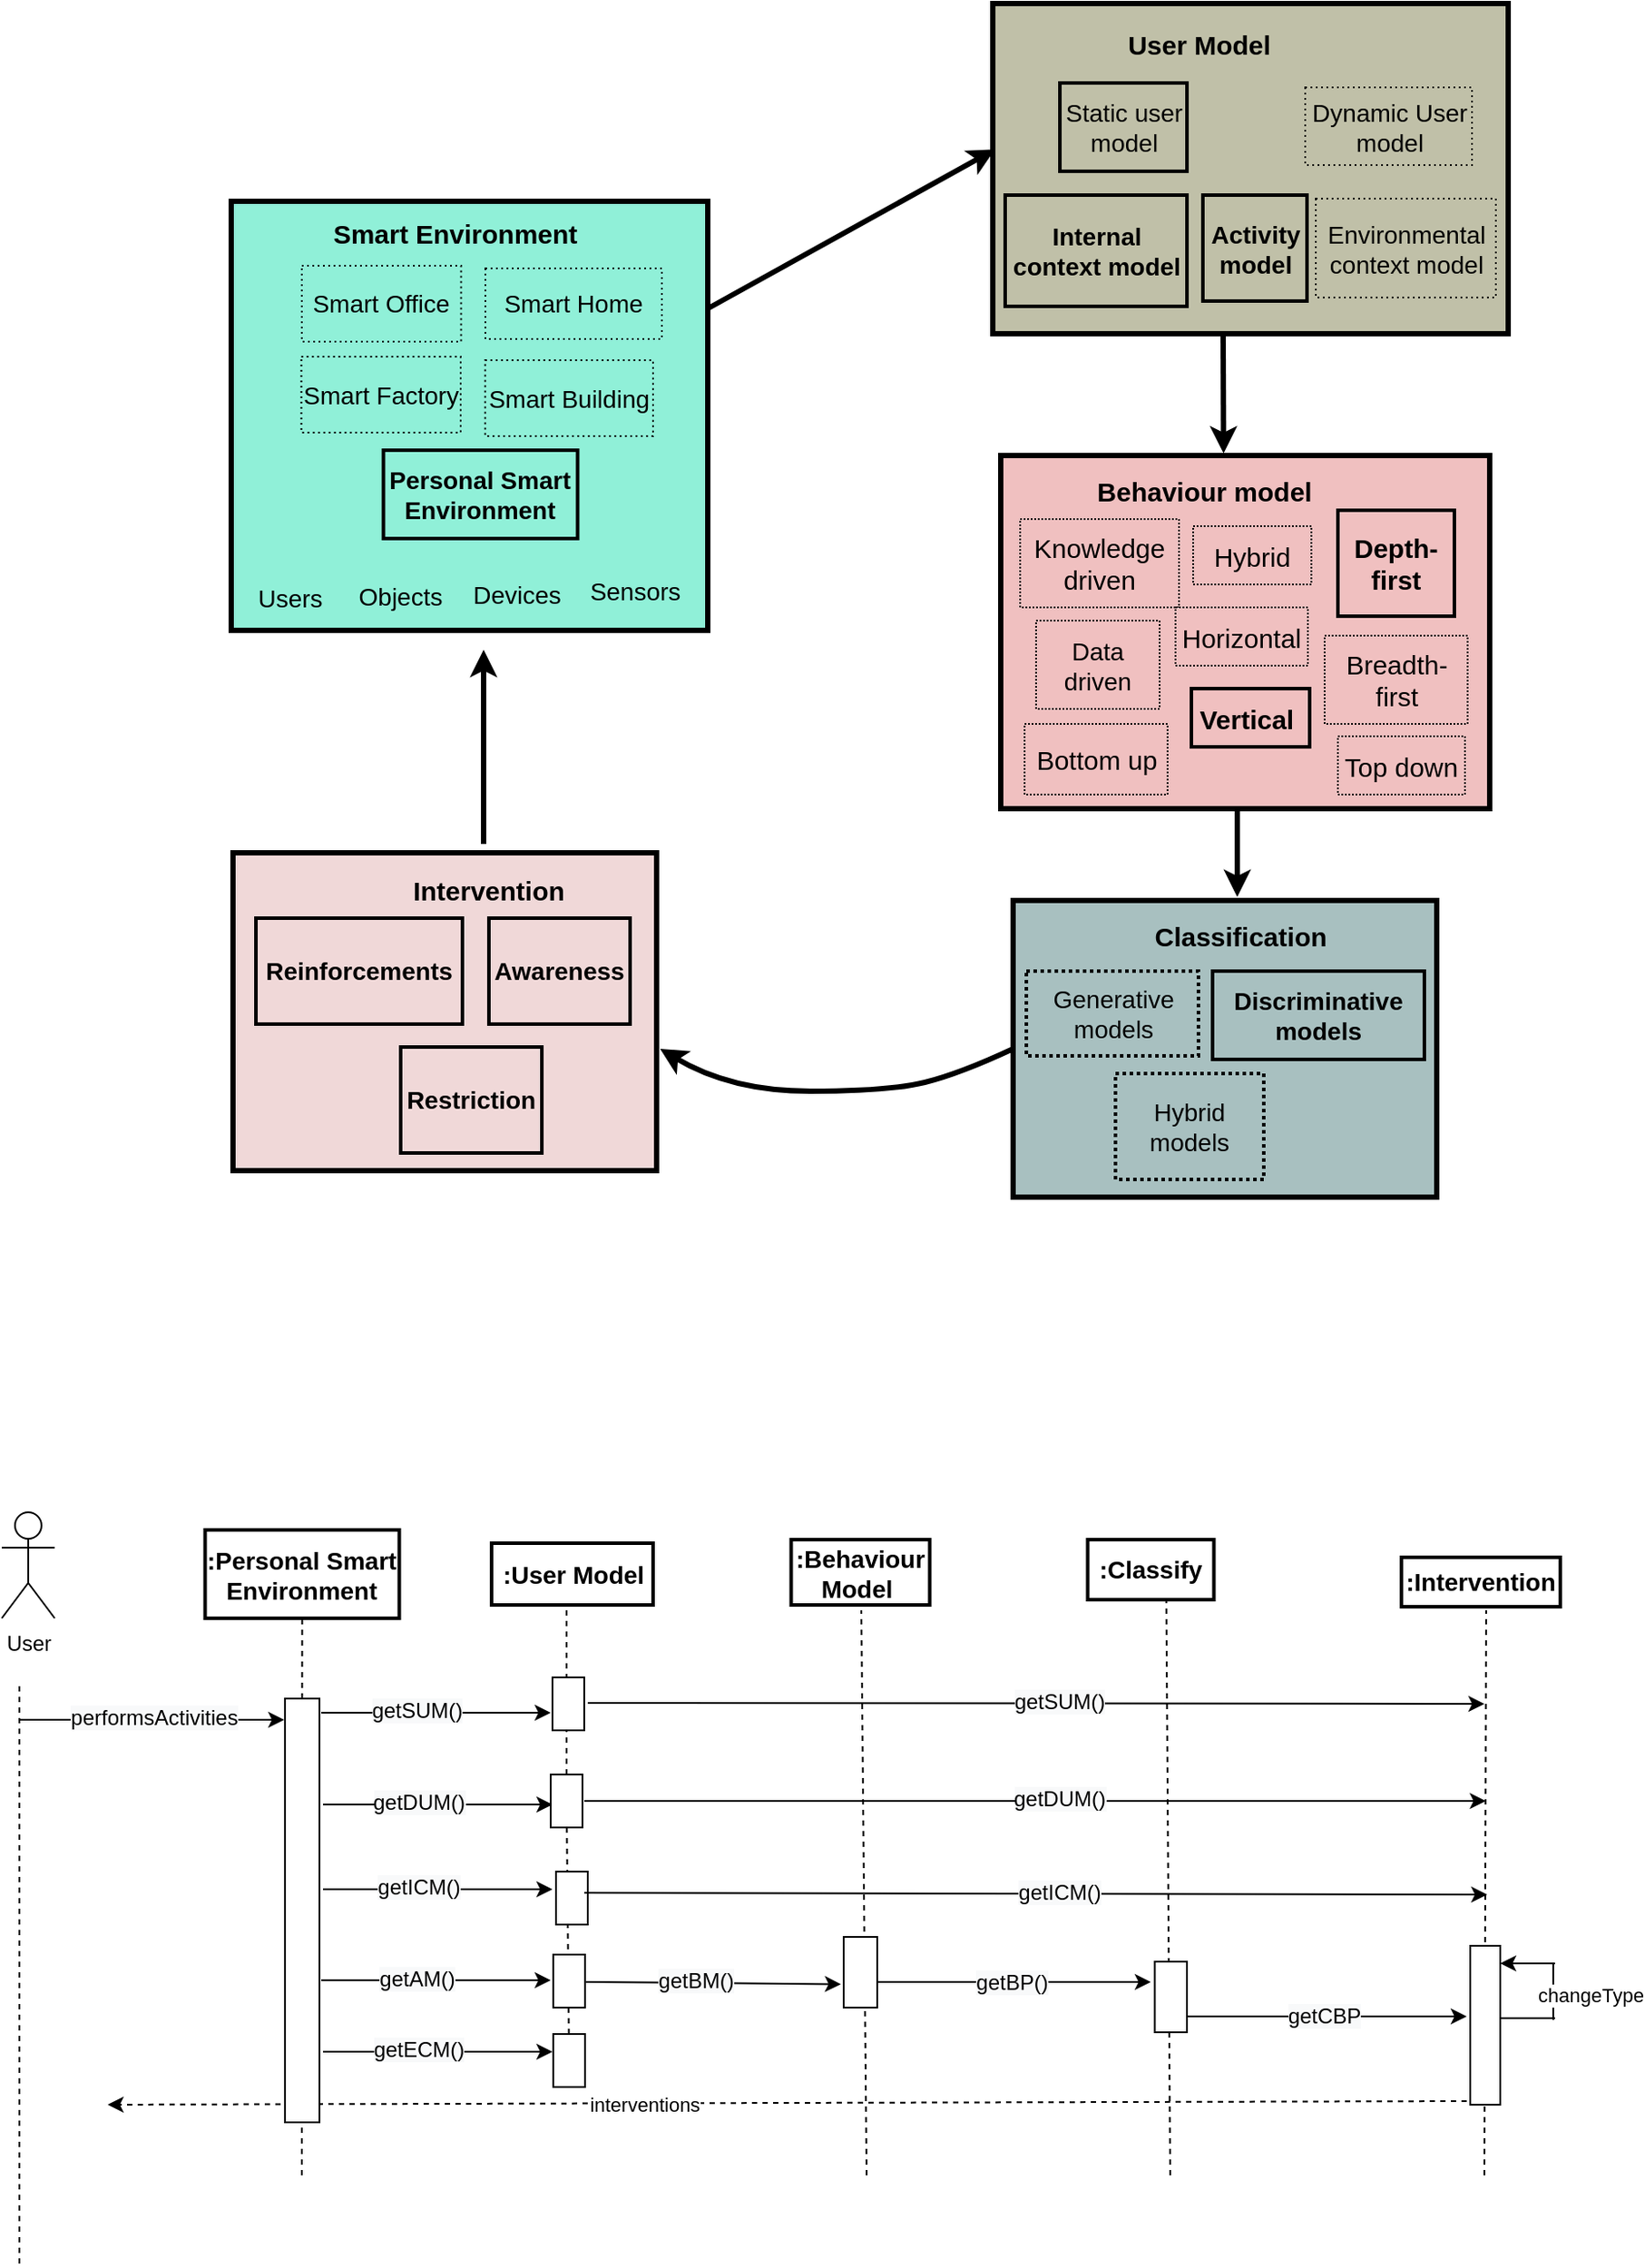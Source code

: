 <mxfile version="20.5.3" type="github">
  <diagram id="zJl_rynMWYwrQdr8I6ij" name="Page-1">
    <mxGraphModel dx="595" dy="344" grid="1" gridSize="10" guides="1" tooltips="1" connect="1" arrows="1" fold="1" page="1" pageScale="1" pageWidth="827" pageHeight="1169" math="0" shadow="0">
      <root>
        <mxCell id="0" />
        <mxCell id="1" parent="0" />
        <mxCell id="iNw-O1oZg3iVebiFY09S-58" value="" style="endArrow=none;html=1;rounded=0;dashed=1;" edge="1" parent="1">
          <mxGeometry width="50" height="50" relative="1" as="geometry">
            <mxPoint x="900" y="1290" as="sourcePoint" />
            <mxPoint x="901" y="970" as="targetPoint" />
          </mxGeometry>
        </mxCell>
        <mxCell id="iNw-O1oZg3iVebiFY09S-32" value="" style="endArrow=none;html=1;rounded=0;dashed=1;" edge="1" parent="1">
          <mxGeometry width="50" height="50" relative="1" as="geometry">
            <mxPoint x="550" y="1290" as="sourcePoint" />
            <mxPoint x="547" y="970" as="targetPoint" />
          </mxGeometry>
        </mxCell>
        <mxCell id="03z_p-ZI_NNYULRoPV4D-3" value="" style="rounded=0;whiteSpace=wrap;html=1;fontSize=14;strokeColor=default;strokeWidth=3;fillColor=#F0D8D8;" parent="1" vertex="1">
          <mxGeometry x="191" y="541" width="240" height="180" as="geometry" />
        </mxCell>
        <mxCell id="03z_p-ZI_NNYULRoPV4D-4" value="" style="rounded=0;whiteSpace=wrap;html=1;fontSize=14;strokeWidth=3;fillColor=#90F0D8;" parent="1" vertex="1">
          <mxGeometry x="190" y="172" width="270" height="243" as="geometry" />
        </mxCell>
        <mxCell id="03z_p-ZI_NNYULRoPV4D-5" value="Smart Home" style="rounded=0;whiteSpace=wrap;html=1;fontSize=14;strokeColor=default;strokeWidth=1;fillColor=#90F0D8;dashed=1;dashPattern=1 2;" parent="1" vertex="1">
          <mxGeometry x="334" y="210" width="100" height="40" as="geometry" />
        </mxCell>
        <mxCell id="03z_p-ZI_NNYULRoPV4D-6" value="&lt;b&gt;Personal Smart Environment&lt;/b&gt;" style="rounded=0;whiteSpace=wrap;html=1;fontSize=14;strokeColor=default;strokeWidth=2;fillColor=none;" parent="1" vertex="1">
          <mxGeometry x="276.25" y="313" width="110" height="50" as="geometry" />
        </mxCell>
        <mxCell id="03z_p-ZI_NNYULRoPV4D-7" value="Smart Office" style="rounded=0;whiteSpace=wrap;html=1;fontSize=14;strokeColor=default;strokeWidth=1;fillColor=none;dashed=1;dashPattern=1 2;" parent="1" vertex="1">
          <mxGeometry x="230" y="208.5" width="90.25" height="43" as="geometry" />
        </mxCell>
        <mxCell id="03z_p-ZI_NNYULRoPV4D-8" value="&lt;span style=&quot;color: rgba(0 , 0 , 0 , 0) ; font-family: monospace ; font-size: 0px&quot;&gt;%3CmxGraphModel%3E%3Croot%3E%3CmxCell%20id%3D%220%22%2F%3E%3CmxCell%20id%3D%221%22%20parent%3D%220%22%2F%3E%3CmxCell%20id%3D%222%22%20value%3D%22Hybrid%22%20style%3D%22rounded%3D0%3BwhiteSpace%3Dwrap%3Bhtml%3D1%3BfontSize%3D15%3BstrokeWidth%3D1%3BfillColor%3D%23F0C0C0%3Bdashed%3D1%3BdashPattern%3D1%201%3B%22%20vertex%3D%221%22%20parent%3D%221%22%3E%3CmxGeometry%20x%3D%22560%22%20y%3D%221563.5%22%20width%3D%2267%22%20height%3D%2233%22%20as%3D%22geometry%22%2F%3E%3C%2FmxCell%3E%3C%2Froot%3E%3C%2FmxGraphModel%3E&lt;/span&gt;" style="rounded=0;whiteSpace=wrap;html=1;fontSize=14;strokeColor=#000000;strokeWidth=3;fillColor=#F0C0C0;" parent="1" vertex="1">
          <mxGeometry x="626" y="316" width="277" height="200" as="geometry" />
        </mxCell>
        <mxCell id="03z_p-ZI_NNYULRoPV4D-9" value="" style="rounded=0;whiteSpace=wrap;html=1;fontSize=14;strokeColor=#000000;strokeWidth=3;fillColor=#A8C0C0;fontStyle=1" parent="1" vertex="1">
          <mxGeometry x="633" y="568" width="240" height="168" as="geometry" />
        </mxCell>
        <mxCell id="03z_p-ZI_NNYULRoPV4D-10" value="&lt;span style=&quot;font-weight: normal&quot;&gt;Objects&lt;/span&gt;" style="rounded=0;whiteSpace=wrap;html=1;fontSize=14;strokeColor=none;strokeWidth=1;fillColor=none;fontStyle=1" parent="1" vertex="1">
          <mxGeometry x="256" y="376" width="60" height="40" as="geometry" />
        </mxCell>
        <mxCell id="03z_p-ZI_NNYULRoPV4D-11" value="Devices" style="rounded=0;whiteSpace=wrap;html=1;fontSize=14;strokeColor=none;strokeWidth=1;fillColor=none;fontStyle=0" parent="1" vertex="1">
          <mxGeometry x="324.75" y="382.5" width="54.25" height="25" as="geometry" />
        </mxCell>
        <mxCell id="03z_p-ZI_NNYULRoPV4D-12" value="&lt;span style=&quot;font-weight: normal&quot;&gt;Sensors&lt;/span&gt;" style="rounded=0;whiteSpace=wrap;html=1;fontSize=14;strokeColor=none;strokeWidth=1;fillColor=none;fontStyle=1" parent="1" vertex="1">
          <mxGeometry x="389" y="370" width="60" height="45" as="geometry" />
        </mxCell>
        <mxCell id="03z_p-ZI_NNYULRoPV4D-13" value="&lt;span style=&quot;font-weight: normal&quot;&gt;Users&lt;/span&gt;" style="rounded=0;whiteSpace=wrap;html=1;fontSize=14;strokeColor=none;strokeWidth=1;fillColor=none;fontStyle=1" parent="1" vertex="1">
          <mxGeometry x="198" y="377" width="50.5" height="40" as="geometry" />
        </mxCell>
        <mxCell id="03z_p-ZI_NNYULRoPV4D-14" value="Reinforcements" style="rounded=0;whiteSpace=wrap;html=1;fontSize=14;strokeColor=default;strokeWidth=2;fillColor=#F0D8D8;fontStyle=1" parent="1" vertex="1">
          <mxGeometry x="204" y="578" width="117" height="60" as="geometry" />
        </mxCell>
        <mxCell id="03z_p-ZI_NNYULRoPV4D-15" value="Awareness" style="rounded=0;whiteSpace=wrap;html=1;fontSize=14;strokeColor=default;strokeWidth=2;fillColor=#F0D8D8;fontStyle=1" parent="1" vertex="1">
          <mxGeometry x="336" y="578" width="80" height="60" as="geometry" />
        </mxCell>
        <mxCell id="03z_p-ZI_NNYULRoPV4D-16" value="Restriction" style="rounded=0;whiteSpace=wrap;html=1;fontSize=14;strokeColor=default;strokeWidth=2;fillColor=#F0D8D8;fontStyle=1" parent="1" vertex="1">
          <mxGeometry x="286" y="651" width="80" height="60" as="geometry" />
        </mxCell>
        <mxCell id="03z_p-ZI_NNYULRoPV4D-17" value="" style="endArrow=classic;html=1;rounded=0;fontSize=14;strokeWidth=3;" parent="1" edge="1">
          <mxGeometry width="50" height="50" relative="1" as="geometry">
            <mxPoint x="333" y="536" as="sourcePoint" />
            <mxPoint x="333" y="426" as="targetPoint" />
          </mxGeometry>
        </mxCell>
        <mxCell id="03z_p-ZI_NNYULRoPV4D-18" value="" style="endArrow=classic;html=1;rounded=0;fontSize=14;strokeWidth=3;entryX=0.59;entryY=-0.03;entryDx=0;entryDy=0;entryPerimeter=0;" parent="1" target="03z_p-ZI_NNYULRoPV4D-25" edge="1">
          <mxGeometry width="50" height="50" relative="1" as="geometry">
            <mxPoint x="752" y="248" as="sourcePoint" />
            <mxPoint x="752" y="298" as="targetPoint" />
          </mxGeometry>
        </mxCell>
        <mxCell id="03z_p-ZI_NNYULRoPV4D-19" value="" style="endArrow=classic;html=1;rounded=0;fontSize=14;strokeWidth=3;exitX=0.589;exitY=1.033;exitDx=0;exitDy=0;exitPerimeter=0;" parent="1" edge="1">
          <mxGeometry width="50" height="50" relative="1" as="geometry">
            <mxPoint x="760.01" y="516.98" as="sourcePoint" />
            <mxPoint x="760" y="566" as="targetPoint" />
          </mxGeometry>
        </mxCell>
        <mxCell id="03z_p-ZI_NNYULRoPV4D-20" value="" style="curved=1;endArrow=classic;html=1;rounded=0;fontSize=14;strokeWidth=3;exitX=0;exitY=0.5;exitDx=0;exitDy=0;" parent="1" source="03z_p-ZI_NNYULRoPV4D-9" edge="1">
          <mxGeometry width="50" height="50" relative="1" as="geometry">
            <mxPoint x="484" y="635" as="sourcePoint" />
            <mxPoint x="433" y="652" as="targetPoint" />
            <Array as="points">
              <mxPoint x="603" y="666" />
              <mxPoint x="563" y="676" />
              <mxPoint x="473" y="676" />
            </Array>
          </mxGeometry>
        </mxCell>
        <mxCell id="03z_p-ZI_NNYULRoPV4D-21" value="" style="endArrow=classic;html=1;rounded=0;fontSize=14;strokeWidth=2;" parent="1" edge="1">
          <mxGeometry width="50" height="50" relative="1" as="geometry">
            <mxPoint x="290" y="255" as="sourcePoint" />
            <mxPoint x="290" y="255" as="targetPoint" />
          </mxGeometry>
        </mxCell>
        <mxCell id="03z_p-ZI_NNYULRoPV4D-22" value="Smart Environment" style="text;html=1;strokeColor=none;fillColor=none;align=center;verticalAlign=middle;whiteSpace=wrap;rounded=0;fontStyle=1;fontSize=15;" parent="1" vertex="1">
          <mxGeometry x="242" y="175" width="150" height="30" as="geometry" />
        </mxCell>
        <mxCell id="03z_p-ZI_NNYULRoPV4D-23" value="Smart Factory" style="rounded=0;whiteSpace=wrap;html=1;fontSize=14;strokeColor=default;strokeWidth=1;fillColor=none;dashed=1;dashPattern=1 2;" parent="1" vertex="1">
          <mxGeometry x="229.75" y="260" width="90.25" height="43" as="geometry" />
        </mxCell>
        <mxCell id="03z_p-ZI_NNYULRoPV4D-24" value="Smart Building" style="rounded=0;whiteSpace=wrap;html=1;fontSize=14;strokeColor=default;strokeWidth=1;fillColor=none;dashed=1;dashPattern=1 2;" parent="1" vertex="1">
          <mxGeometry x="333.88" y="262" width="95.12" height="43" as="geometry" />
        </mxCell>
        <mxCell id="03z_p-ZI_NNYULRoPV4D-25" value="&lt;b&gt;Behaviour model&lt;/b&gt;" style="text;html=1;strokeColor=none;fillColor=none;align=center;verticalAlign=middle;whiteSpace=wrap;rounded=0;fontSize=15;" parent="1" vertex="1">
          <mxGeometry x="678.5" y="316" width="125" height="40" as="geometry" />
        </mxCell>
        <mxCell id="03z_p-ZI_NNYULRoPV4D-26" value="Knowledge driven" style="rounded=0;whiteSpace=wrap;html=1;fontSize=15;strokeWidth=1;fillColor=#F0C0C0;dashed=1;dashPattern=1 1;" parent="1" vertex="1">
          <mxGeometry x="637" y="352" width="90" height="50" as="geometry" />
        </mxCell>
        <mxCell id="03z_p-ZI_NNYULRoPV4D-27" value="Data driven" style="rounded=0;whiteSpace=wrap;html=1;fontSize=14;strokeWidth=1;fontStyle=0;fillColor=#F0C0C0;dashed=1;dashPattern=1 1;" parent="1" vertex="1">
          <mxGeometry x="646" y="409.5" width="70" height="50" as="geometry" />
        </mxCell>
        <mxCell id="03z_p-ZI_NNYULRoPV4D-28" value="Hybrid" style="rounded=0;whiteSpace=wrap;html=1;fontSize=15;strokeWidth=1;fillColor=#F0C0C0;dashed=1;dashPattern=1 1;" parent="1" vertex="1">
          <mxGeometry x="735" y="356" width="67" height="33" as="geometry" />
        </mxCell>
        <mxCell id="03z_p-ZI_NNYULRoPV4D-29" value="Top down" style="rounded=0;whiteSpace=wrap;html=1;fontSize=15;strokeWidth=1;fillColor=#F0C0C0;dashed=1;dashPattern=1 1;" parent="1" vertex="1">
          <mxGeometry x="817" y="475" width="72" height="33" as="geometry" />
        </mxCell>
        <mxCell id="03z_p-ZI_NNYULRoPV4D-30" value="Bottom up" style="rounded=0;whiteSpace=wrap;html=1;fontSize=15;strokeWidth=1;fillColor=#F0C0C0;dashed=1;dashPattern=1 1;" parent="1" vertex="1">
          <mxGeometry x="639.5" y="468" width="81" height="40" as="geometry" />
        </mxCell>
        <mxCell id="03z_p-ZI_NNYULRoPV4D-31" value="&lt;b style=&quot;font-size: 15px;&quot;&gt;Classification&lt;/b&gt;" style="text;html=1;strokeColor=none;fillColor=none;align=center;verticalAlign=middle;whiteSpace=wrap;rounded=0;dashed=1;dashPattern=1 1;fontSize=15;" parent="1" vertex="1">
          <mxGeometry x="722" y="573" width="80" height="30" as="geometry" />
        </mxCell>
        <mxCell id="03z_p-ZI_NNYULRoPV4D-32" value="Generative models" style="rounded=0;whiteSpace=wrap;html=1;dashed=1;dashPattern=1 1;fontSize=14;strokeWidth=2;fillColor=#A8C0C0;" parent="1" vertex="1">
          <mxGeometry x="640.5" y="608" width="97.5" height="48" as="geometry" />
        </mxCell>
        <mxCell id="03z_p-ZI_NNYULRoPV4D-33" value="Discriminative models" style="rounded=0;whiteSpace=wrap;html=1;fontSize=14;strokeWidth=2;fillColor=#A8C0C0;fontStyle=1" parent="1" vertex="1">
          <mxGeometry x="746" y="608" width="120" height="50" as="geometry" />
        </mxCell>
        <mxCell id="03z_p-ZI_NNYULRoPV4D-34" value="Hybrid models" style="rounded=0;whiteSpace=wrap;html=1;dashed=1;dashPattern=1 1;fontSize=14;strokeWidth=2;fillColor=#A8C0C0;" parent="1" vertex="1">
          <mxGeometry x="691" y="666" width="84" height="60" as="geometry" />
        </mxCell>
        <mxCell id="03z_p-ZI_NNYULRoPV4D-35" value="Intervention" style="text;html=1;strokeColor=none;fillColor=none;align=center;verticalAlign=middle;whiteSpace=wrap;rounded=0;fontSize=15;fontStyle=1" parent="1" vertex="1">
          <mxGeometry x="291.44" y="545" width="90" height="33" as="geometry" />
        </mxCell>
        <mxCell id="03z_p-ZI_NNYULRoPV4D-36" value="" style="endArrow=classic;html=1;rounded=0;fontSize=15;exitX=1;exitY=0.25;exitDx=0;exitDy=0;strokeWidth=3;entryX=0.004;entryY=0.442;entryDx=0;entryDy=0;entryPerimeter=0;" parent="1" source="03z_p-ZI_NNYULRoPV4D-4" target="03z_p-ZI_NNYULRoPV4D-41" edge="1">
          <mxGeometry width="50" height="50" relative="1" as="geometry">
            <mxPoint x="513" y="326" as="sourcePoint" />
            <mxPoint x="632" y="198.5" as="targetPoint" />
          </mxGeometry>
        </mxCell>
        <mxCell id="03z_p-ZI_NNYULRoPV4D-37" value="Breadth-first" style="rounded=0;whiteSpace=wrap;html=1;fontSize=15;strokeWidth=1;fillColor=#F0C0C0;strokeColor=#000000;dashed=1;dashPattern=1 1;" parent="1" vertex="1">
          <mxGeometry x="809.5" y="418" width="81" height="50" as="geometry" />
        </mxCell>
        <mxCell id="03z_p-ZI_NNYULRoPV4D-38" value="Depth-first" style="rounded=0;whiteSpace=wrap;html=1;fontSize=15;strokeWidth=2;fillColor=#F0C0C0;strokeColor=#000000;fontStyle=1" parent="1" vertex="1">
          <mxGeometry x="817" y="347" width="66" height="60" as="geometry" />
        </mxCell>
        <mxCell id="03z_p-ZI_NNYULRoPV4D-39" value="Vertical&amp;nbsp;" style="rounded=0;whiteSpace=wrap;html=1;fontSize=15;strokeWidth=2;fillColor=#F0C0C0;fontStyle=1" parent="1" vertex="1">
          <mxGeometry x="734" y="448" width="67" height="33" as="geometry" />
        </mxCell>
        <mxCell id="03z_p-ZI_NNYULRoPV4D-40" value="Horizontal" style="rounded=0;whiteSpace=wrap;html=1;fontSize=15;strokeWidth=1;fillColor=#F0C0C0;dashed=1;dashPattern=1 1;" parent="1" vertex="1">
          <mxGeometry x="725" y="402" width="75" height="33" as="geometry" />
        </mxCell>
        <mxCell id="03z_p-ZI_NNYULRoPV4D-41" value="" style="rounded=0;whiteSpace=wrap;html=1;fontSize=14;strokeWidth=3;fillColor=#C0C0A8;" parent="1" vertex="1">
          <mxGeometry x="621.5" y="60" width="292" height="187" as="geometry" />
        </mxCell>
        <mxCell id="03z_p-ZI_NNYULRoPV4D-42" value="Static user model" style="rounded=0;whiteSpace=wrap;html=1;fontSize=14;strokeColor=default;strokeWidth=2;fillColor=#C0C0A8;fontStyle=0;" parent="1" vertex="1">
          <mxGeometry x="659.5" y="105" width="72" height="50" as="geometry" />
        </mxCell>
        <mxCell id="03z_p-ZI_NNYULRoPV4D-43" value="Dynamic User model&lt;span style=&quot;color: rgba(0, 0, 0, 0); font-family: monospace; font-size: 0px;&quot;&gt;%3CmxGraphModel%3E%3Croot%3E%3CmxCell%20id%3D%220%22%2F%3E%3CmxCell%20id%3D%221%22%20parent%3D%220%22%2F%3E%3CmxCell%20id%3D%222%22%20value%3D%22User%20model%22%20style%3D%22rounded%3D0%3BwhiteSpace%3Dwrap%3Bhtml%3D1%3BfontSize%3D14%3BstrokeColor%3D%23000000%3BstrokeWidth%3D3%3BfillColor%3D%23C0C0A8%3BfontStyle%3D1%22%20vertex%3D%221%22%20parent%3D%221%22%3E%3CmxGeometry%20x%3D%22425%22%20y%3D%221380%22%20width%3D%22120%22%20height%3D%2260%22%20as%3D%22geometry%22%2F%3E%3C%2FmxCell%3E%3C%2Froot%3E%3C%2FmxGraphModel%3E&lt;/span&gt;&lt;span style=&quot;color: rgba(0, 0, 0, 0); font-family: monospace; font-size: 0px;&quot;&gt;%3CmxGraphModel%3E%3Croot%3E%3CmxCell%20id%3D%220%22%2F%3E%3CmxCell%20id%3D%221%22%20parent%3D%220%22%2F%3E%3CmxCell%20id%3D%222%22%20value%3D%22User%20model%22%20style%3D%22rounded%3D0%3BwhiteSpace%3Dwrap%3Bhtml%3D1%3BfontSize%3D14%3BstrokeColor%3D%23000000%3BstrokeWidth%3D3%3BfillColor%3D%23C0C0A8%3BfontStyle%3D1%22%20vertex%3D%221%22%20parent%3D%221%22%3E%3CmxGeometry%20x%3D%22425%22%20y%3D%221380%22%20width%3D%22120%22%20height%3D%2260%22%20as%3D%22geometry%22%2F%3E%3C%2FmxCell%3E%3C%2Froot%3E%3C%2FmxGraphModel%3E&lt;/span&gt;" style="rounded=0;whiteSpace=wrap;html=1;fontSize=14;strokeColor=default;strokeWidth=1;fillColor=#C0C0A8;fontStyle=0;dashed=1;dashPattern=1 2;" parent="1" vertex="1">
          <mxGeometry x="798.5" y="107.5" width="94.5" height="44" as="geometry" />
        </mxCell>
        <mxCell id="03z_p-ZI_NNYULRoPV4D-44" value="Internal context model" style="rounded=0;whiteSpace=wrap;html=1;fontSize=14;strokeColor=#000000;strokeWidth=2;fillColor=#C0C0A8;fontStyle=1;" parent="1" vertex="1">
          <mxGeometry x="628.5" y="168.5" width="103" height="63" as="geometry" />
        </mxCell>
        <mxCell id="03z_p-ZI_NNYULRoPV4D-45" value="&lt;b&gt;Activity model&lt;/b&gt;" style="rounded=0;whiteSpace=wrap;html=1;fontSize=14;strokeColor=#000000;strokeWidth=2;fillColor=#C0C0A8;fontStyle=0" parent="1" vertex="1">
          <mxGeometry x="740.5" y="168.5" width="59" height="60" as="geometry" />
        </mxCell>
        <mxCell id="03z_p-ZI_NNYULRoPV4D-46" value="User Model" style="text;html=1;strokeColor=none;fillColor=none;align=center;verticalAlign=middle;whiteSpace=wrap;rounded=0;fontSize=15;fontStyle=1" parent="1" vertex="1">
          <mxGeometry x="686.5" y="68" width="103" height="30" as="geometry" />
        </mxCell>
        <mxCell id="03z_p-ZI_NNYULRoPV4D-47" value="Environmental context model" style="rounded=0;whiteSpace=wrap;html=1;fontSize=14;strokeColor=default;strokeWidth=1;fillColor=#C0C0A8;fontStyle=0;dashed=1;dashPattern=1 2;" parent="1" vertex="1">
          <mxGeometry x="804.5" y="170.5" width="102" height="56" as="geometry" />
        </mxCell>
        <mxCell id="iNw-O1oZg3iVebiFY09S-1" value="&lt;b&gt;:Personal Smart Environment&lt;/b&gt;" style="rounded=0;whiteSpace=wrap;html=1;fontSize=14;strokeColor=default;strokeWidth=2;fillColor=none;" vertex="1" parent="1">
          <mxGeometry x="175.22" y="924.5" width="110" height="50" as="geometry" />
        </mxCell>
        <mxCell id="iNw-O1oZg3iVebiFY09S-2" value="&lt;b&gt;:User Model&lt;/b&gt;" style="rounded=0;whiteSpace=wrap;html=1;fontSize=14;strokeColor=default;strokeWidth=2;fillColor=none;" vertex="1" parent="1">
          <mxGeometry x="337.5" y="932" width="91.5" height="35" as="geometry" />
        </mxCell>
        <mxCell id="iNw-O1oZg3iVebiFY09S-3" value="&lt;b&gt;:Behaviour Model&amp;nbsp;&lt;/b&gt;" style="rounded=0;whiteSpace=wrap;html=1;fontSize=14;strokeColor=default;strokeWidth=2;fillColor=none;" vertex="1" parent="1">
          <mxGeometry x="507.25" y="930" width="78.5" height="37" as="geometry" />
        </mxCell>
        <mxCell id="iNw-O1oZg3iVebiFY09S-4" value="&lt;b&gt;:Intervention&lt;/b&gt;" style="rounded=0;whiteSpace=wrap;html=1;fontSize=14;strokeColor=default;strokeWidth=2;fillColor=none;" vertex="1" parent="1">
          <mxGeometry x="853" y="940" width="90" height="28" as="geometry" />
        </mxCell>
        <mxCell id="iNw-O1oZg3iVebiFY09S-5" value="&lt;b&gt;:Classify&lt;/b&gt;" style="rounded=0;whiteSpace=wrap;html=1;fontSize=14;strokeColor=default;strokeWidth=2;fillColor=none;" vertex="1" parent="1">
          <mxGeometry x="675.25" y="930" width="71.5" height="34" as="geometry" />
        </mxCell>
        <mxCell id="iNw-O1oZg3iVebiFY09S-7" value="User" style="shape=umlActor;verticalLabelPosition=bottom;verticalAlign=top;html=1;outlineConnect=0;" vertex="1" parent="1">
          <mxGeometry x="60" y="914.5" width="30" height="60" as="geometry" />
        </mxCell>
        <mxCell id="iNw-O1oZg3iVebiFY09S-22" value="" style="endArrow=none;html=1;rounded=0;entryX=0.5;entryY=1;entryDx=0;entryDy=0;dashed=1;" edge="1" parent="1" target="iNw-O1oZg3iVebiFY09S-1">
          <mxGeometry width="50" height="50" relative="1" as="geometry">
            <mxPoint x="230" y="1290" as="sourcePoint" />
            <mxPoint x="210" y="1010" as="targetPoint" />
          </mxGeometry>
        </mxCell>
        <mxCell id="iNw-O1oZg3iVebiFY09S-26" value="" style="endArrow=none;html=1;rounded=0;dashed=1;startArrow=none;" edge="1" parent="1" source="iNw-O1oZg3iVebiFY09S-87">
          <mxGeometry width="50" height="50" relative="1" as="geometry">
            <mxPoint x="380" y="1100" as="sourcePoint" />
            <mxPoint x="380" y="970" as="targetPoint" />
          </mxGeometry>
        </mxCell>
        <mxCell id="iNw-O1oZg3iVebiFY09S-25" value="" style="rounded=0;whiteSpace=wrap;html=1;" vertex="1" parent="1">
          <mxGeometry x="372" y="1008" width="18" height="30" as="geometry" />
        </mxCell>
        <mxCell id="iNw-O1oZg3iVebiFY09S-31" value="" style="rounded=0;whiteSpace=wrap;html=1;" vertex="1" parent="1">
          <mxGeometry x="537" y="1155" width="19" height="40" as="geometry" />
        </mxCell>
        <mxCell id="iNw-O1oZg3iVebiFY09S-43" value="" style="endArrow=classic;html=1;rounded=0;" edge="1" parent="1">
          <mxGeometry width="50" height="50" relative="1" as="geometry">
            <mxPoint x="241" y="1028" as="sourcePoint" />
            <mxPoint x="371" y="1028" as="targetPoint" />
          </mxGeometry>
        </mxCell>
        <mxCell id="iNw-O1oZg3iVebiFY09S-44" value="&lt;span style=&quot;font-size: 12px; background-color: rgb(248, 249, 250);&quot;&gt;getSUM()&lt;/span&gt;" style="edgeLabel;html=1;align=center;verticalAlign=middle;resizable=0;points=[];" vertex="1" connectable="0" parent="iNw-O1oZg3iVebiFY09S-43">
          <mxGeometry x="0.129" y="-1" relative="1" as="geometry">
            <mxPoint x="-20" y="-2" as="offset" />
          </mxGeometry>
        </mxCell>
        <mxCell id="iNw-O1oZg3iVebiFY09S-48" value="" style="endArrow=none;html=1;rounded=0;entryX=0.623;entryY=1.005;entryDx=0;entryDy=0;dashed=1;entryPerimeter=0;" edge="1" parent="1" target="iNw-O1oZg3iVebiFY09S-5">
          <mxGeometry width="50" height="50" relative="1" as="geometry">
            <mxPoint x="722" y="1290" as="sourcePoint" />
            <mxPoint x="727.75" y="964" as="targetPoint" />
          </mxGeometry>
        </mxCell>
        <mxCell id="iNw-O1oZg3iVebiFY09S-47" value="" style="rounded=0;whiteSpace=wrap;html=1;" vertex="1" parent="1">
          <mxGeometry x="713.25" y="1169" width="18.25" height="40" as="geometry" />
        </mxCell>
        <mxCell id="iNw-O1oZg3iVebiFY09S-53" value="" style="endArrow=classic;html=1;rounded=0;" edge="1" parent="1">
          <mxGeometry width="50" height="50" relative="1" as="geometry">
            <mxPoint x="556" y="1180.5" as="sourcePoint" />
            <mxPoint x="711" y="1180.5" as="targetPoint" />
          </mxGeometry>
        </mxCell>
        <mxCell id="iNw-O1oZg3iVebiFY09S-54" value="&lt;span style=&quot;font-size: 12px; background-color: rgb(248, 249, 250);&quot;&gt;getBP()&lt;/span&gt;" style="edgeLabel;html=1;align=center;verticalAlign=middle;resizable=0;points=[];" vertex="1" connectable="0" parent="iNw-O1oZg3iVebiFY09S-53">
          <mxGeometry x="0.129" y="-1" relative="1" as="geometry">
            <mxPoint x="-12" y="-1" as="offset" />
          </mxGeometry>
        </mxCell>
        <mxCell id="iNw-O1oZg3iVebiFY09S-55" value="" style="endArrow=classic;html=1;rounded=0;" edge="1" parent="1">
          <mxGeometry width="50" height="50" relative="1" as="geometry">
            <mxPoint x="732" y="1200" as="sourcePoint" />
            <mxPoint x="890" y="1200" as="targetPoint" />
            <Array as="points">
              <mxPoint x="810" y="1200" />
            </Array>
          </mxGeometry>
        </mxCell>
        <mxCell id="iNw-O1oZg3iVebiFY09S-56" value="&lt;span style=&quot;font-size: 12px; background-color: rgb(248, 249, 250);&quot;&gt;getCBP&lt;/span&gt;" style="edgeLabel;html=1;align=center;verticalAlign=middle;resizable=0;points=[];" vertex="1" connectable="0" parent="iNw-O1oZg3iVebiFY09S-55">
          <mxGeometry x="0.129" y="-1" relative="1" as="geometry">
            <mxPoint x="-12" y="-1" as="offset" />
          </mxGeometry>
        </mxCell>
        <mxCell id="iNw-O1oZg3iVebiFY09S-57" value="" style="rounded=0;whiteSpace=wrap;html=1;" vertex="1" parent="1">
          <mxGeometry x="892" y="1160" width="17" height="90" as="geometry" />
        </mxCell>
        <mxCell id="iNw-O1oZg3iVebiFY09S-59" value="" style="endArrow=classic;html=1;rounded=0;dashed=1;" edge="1" parent="1">
          <mxGeometry width="50" height="50" relative="1" as="geometry">
            <mxPoint x="890" y="1248" as="sourcePoint" />
            <mxPoint x="120" y="1250" as="targetPoint" />
          </mxGeometry>
        </mxCell>
        <mxCell id="iNw-O1oZg3iVebiFY09S-60" value="interventions" style="edgeLabel;html=1;align=center;verticalAlign=middle;resizable=0;points=[];" vertex="1" connectable="0" parent="iNw-O1oZg3iVebiFY09S-59">
          <mxGeometry x="-0.388" y="1" relative="1" as="geometry">
            <mxPoint x="-231" as="offset" />
          </mxGeometry>
        </mxCell>
        <mxCell id="iNw-O1oZg3iVebiFY09S-68" value="" style="endArrow=classic;html=1;rounded=0;" edge="1" parent="1">
          <mxGeometry width="50" height="50" relative="1" as="geometry">
            <mxPoint x="70" y="1032" as="sourcePoint" />
            <mxPoint x="220" y="1032" as="targetPoint" />
          </mxGeometry>
        </mxCell>
        <mxCell id="iNw-O1oZg3iVebiFY09S-69" value="&lt;span style=&quot;font-size: 12px; background-color: rgb(248, 249, 250);&quot;&gt;performsActivities&lt;/span&gt;" style="edgeLabel;html=1;align=center;verticalAlign=middle;resizable=0;points=[];" vertex="1" connectable="0" parent="iNw-O1oZg3iVebiFY09S-68">
          <mxGeometry x="0.129" y="-1" relative="1" as="geometry">
            <mxPoint x="-9" y="-2" as="offset" />
          </mxGeometry>
        </mxCell>
        <mxCell id="iNw-O1oZg3iVebiFY09S-75" value="" style="endArrow=none;html=1;rounded=0;exitX=1;exitY=0.25;exitDx=0;exitDy=0;" edge="1" parent="1">
          <mxGeometry width="50" height="50" relative="1" as="geometry">
            <mxPoint x="909" y="1201" as="sourcePoint" />
            <mxPoint x="940" y="1201" as="targetPoint" />
          </mxGeometry>
        </mxCell>
        <mxCell id="iNw-O1oZg3iVebiFY09S-76" value="changeType" style="endArrow=none;html=1;rounded=0;" edge="1" parent="1">
          <mxGeometry x="0.12" y="21" width="50" height="50" relative="1" as="geometry">
            <mxPoint x="939" y="1170" as="sourcePoint" />
            <mxPoint x="939" y="1202" as="targetPoint" />
            <mxPoint as="offset" />
          </mxGeometry>
        </mxCell>
        <mxCell id="iNw-O1oZg3iVebiFY09S-77" value="" style="endArrow=classic;html=1;rounded=0;" edge="1" parent="1">
          <mxGeometry width="50" height="50" relative="1" as="geometry">
            <mxPoint x="940" y="1170" as="sourcePoint" />
            <mxPoint x="909" y="1170" as="targetPoint" />
          </mxGeometry>
        </mxCell>
        <mxCell id="iNw-O1oZg3iVebiFY09S-78" value="" style="endArrow=none;html=1;rounded=0;dashed=1;" edge="1" parent="1">
          <mxGeometry width="50" height="50" relative="1" as="geometry">
            <mxPoint x="70" y="1340" as="sourcePoint" />
            <mxPoint x="70" y="1010" as="targetPoint" />
          </mxGeometry>
        </mxCell>
        <mxCell id="iNw-O1oZg3iVebiFY09S-79" value="" style="endArrow=classic;html=1;rounded=0;" edge="1" parent="1">
          <mxGeometry width="50" height="50" relative="1" as="geometry">
            <mxPoint x="242" y="1080" as="sourcePoint" />
            <mxPoint x="372" y="1080" as="targetPoint" />
          </mxGeometry>
        </mxCell>
        <mxCell id="iNw-O1oZg3iVebiFY09S-80" value="&lt;span style=&quot;font-size: 12px; background-color: rgb(248, 249, 250);&quot;&gt;getDUM()&lt;/span&gt;" style="edgeLabel;html=1;align=center;verticalAlign=middle;resizable=0;points=[];" vertex="1" connectable="0" parent="iNw-O1oZg3iVebiFY09S-79">
          <mxGeometry x="0.129" y="-1" relative="1" as="geometry">
            <mxPoint x="-20" y="-2" as="offset" />
          </mxGeometry>
        </mxCell>
        <mxCell id="iNw-O1oZg3iVebiFY09S-83" value="" style="endArrow=classic;html=1;rounded=0;" edge="1" parent="1">
          <mxGeometry width="50" height="50" relative="1" as="geometry">
            <mxPoint x="241" y="1179.5" as="sourcePoint" />
            <mxPoint x="371" y="1179.5" as="targetPoint" />
          </mxGeometry>
        </mxCell>
        <mxCell id="iNw-O1oZg3iVebiFY09S-84" value="&lt;span style=&quot;font-size: 12px; background-color: rgb(248, 249, 250);&quot;&gt;getAM()&lt;/span&gt;" style="edgeLabel;html=1;align=center;verticalAlign=middle;resizable=0;points=[];" vertex="1" connectable="0" parent="iNw-O1oZg3iVebiFY09S-83">
          <mxGeometry x="0.129" y="-1" relative="1" as="geometry">
            <mxPoint x="-20" y="-2" as="offset" />
          </mxGeometry>
        </mxCell>
        <mxCell id="iNw-O1oZg3iVebiFY09S-85" value="" style="endArrow=classic;html=1;rounded=0;" edge="1" parent="1">
          <mxGeometry width="50" height="50" relative="1" as="geometry">
            <mxPoint x="242" y="1128" as="sourcePoint" />
            <mxPoint x="372" y="1128" as="targetPoint" />
          </mxGeometry>
        </mxCell>
        <mxCell id="iNw-O1oZg3iVebiFY09S-86" value="&lt;span style=&quot;font-size: 12px; background-color: rgb(248, 249, 250);&quot;&gt;getICM()&lt;/span&gt;" style="edgeLabel;html=1;align=center;verticalAlign=middle;resizable=0;points=[];" vertex="1" connectable="0" parent="iNw-O1oZg3iVebiFY09S-85">
          <mxGeometry x="0.129" y="-1" relative="1" as="geometry">
            <mxPoint x="-20" y="-2" as="offset" />
          </mxGeometry>
        </mxCell>
        <mxCell id="iNw-O1oZg3iVebiFY09S-87" value="" style="rounded=0;whiteSpace=wrap;html=1;" vertex="1" parent="1">
          <mxGeometry x="371" y="1063" width="18" height="30" as="geometry" />
        </mxCell>
        <mxCell id="iNw-O1oZg3iVebiFY09S-88" value="" style="endArrow=none;html=1;rounded=0;dashed=1;startArrow=none;" edge="1" parent="1" source="iNw-O1oZg3iVebiFY09S-94" target="iNw-O1oZg3iVebiFY09S-87">
          <mxGeometry width="50" height="50" relative="1" as="geometry">
            <mxPoint x="380" y="1240" as="sourcePoint" />
            <mxPoint x="380" y="983" as="targetPoint" />
          </mxGeometry>
        </mxCell>
        <mxCell id="iNw-O1oZg3iVebiFY09S-90" value="" style="rounded=0;whiteSpace=wrap;html=1;" vertex="1" parent="1">
          <mxGeometry x="374" y="1118" width="18" height="30" as="geometry" />
        </mxCell>
        <mxCell id="iNw-O1oZg3iVebiFY09S-91" value="" style="endArrow=classic;html=1;rounded=0;" edge="1" parent="1">
          <mxGeometry width="50" height="50" relative="1" as="geometry">
            <mxPoint x="242" y="1220" as="sourcePoint" />
            <mxPoint x="372" y="1220" as="targetPoint" />
          </mxGeometry>
        </mxCell>
        <mxCell id="iNw-O1oZg3iVebiFY09S-92" value="&lt;span style=&quot;font-size: 12px; background-color: rgb(248, 249, 250);&quot;&gt;getECM()&lt;/span&gt;" style="edgeLabel;html=1;align=center;verticalAlign=middle;resizable=0;points=[];" vertex="1" connectable="0" parent="iNw-O1oZg3iVebiFY09S-91">
          <mxGeometry x="0.129" y="-1" relative="1" as="geometry">
            <mxPoint x="-20" y="-2" as="offset" />
          </mxGeometry>
        </mxCell>
        <mxCell id="iNw-O1oZg3iVebiFY09S-93" value="" style="rounded=0;whiteSpace=wrap;html=1;" vertex="1" parent="1">
          <mxGeometry x="372.44" y="1165" width="18" height="30" as="geometry" />
        </mxCell>
        <mxCell id="iNw-O1oZg3iVebiFY09S-94" value="" style="rounded=0;whiteSpace=wrap;html=1;" vertex="1" parent="1">
          <mxGeometry x="372.44" y="1210" width="18" height="30" as="geometry" />
        </mxCell>
        <mxCell id="iNw-O1oZg3iVebiFY09S-95" value="" style="endArrow=none;html=1;rounded=0;dashed=1;" edge="1" parent="1" target="iNw-O1oZg3iVebiFY09S-94">
          <mxGeometry width="50" height="50" relative="1" as="geometry">
            <mxPoint x="380" y="1240" as="sourcePoint" />
            <mxPoint x="380" y="1093" as="targetPoint" />
          </mxGeometry>
        </mxCell>
        <mxCell id="iNw-O1oZg3iVebiFY09S-96" value="" style="endArrow=classic;html=1;rounded=0;entryX=-0.084;entryY=0.669;entryDx=0;entryDy=0;entryPerimeter=0;" edge="1" parent="1" target="iNw-O1oZg3iVebiFY09S-31">
          <mxGeometry width="50" height="50" relative="1" as="geometry">
            <mxPoint x="391" y="1180.5" as="sourcePoint" />
            <mxPoint x="521" y="1180.5" as="targetPoint" />
          </mxGeometry>
        </mxCell>
        <mxCell id="iNw-O1oZg3iVebiFY09S-97" value="&lt;span style=&quot;font-size: 12px; background-color: rgb(248, 249, 250);&quot;&gt;getBM()&lt;/span&gt;" style="edgeLabel;html=1;align=center;verticalAlign=middle;resizable=0;points=[];" vertex="1" connectable="0" parent="iNw-O1oZg3iVebiFY09S-96">
          <mxGeometry x="0.129" y="-1" relative="1" as="geometry">
            <mxPoint x="-20" y="-2" as="offset" />
          </mxGeometry>
        </mxCell>
        <mxCell id="iNw-O1oZg3iVebiFY09S-21" value="" style="rounded=0;whiteSpace=wrap;html=1;" vertex="1" parent="1">
          <mxGeometry x="220.44" y="1020" width="19.56" height="240" as="geometry" />
        </mxCell>
        <mxCell id="iNw-O1oZg3iVebiFY09S-102" value="" style="endArrow=classic;html=1;rounded=0;" edge="1" parent="1">
          <mxGeometry width="50" height="50" relative="1" as="geometry">
            <mxPoint x="392" y="1022.5" as="sourcePoint" />
            <mxPoint x="900" y="1023" as="targetPoint" />
          </mxGeometry>
        </mxCell>
        <mxCell id="iNw-O1oZg3iVebiFY09S-103" value="&lt;span style=&quot;font-size: 12px; background-color: rgb(248, 249, 250);&quot;&gt;getSUM()&lt;/span&gt;" style="edgeLabel;html=1;align=center;verticalAlign=middle;resizable=0;points=[];" vertex="1" connectable="0" parent="iNw-O1oZg3iVebiFY09S-102">
          <mxGeometry x="0.129" y="-1" relative="1" as="geometry">
            <mxPoint x="-20" y="-2" as="offset" />
          </mxGeometry>
        </mxCell>
        <mxCell id="iNw-O1oZg3iVebiFY09S-104" value="" style="endArrow=classic;html=1;rounded=0;" edge="1" parent="1">
          <mxGeometry width="50" height="50" relative="1" as="geometry">
            <mxPoint x="390" y="1078" as="sourcePoint" />
            <mxPoint x="900.8" y="1078" as="targetPoint" />
          </mxGeometry>
        </mxCell>
        <mxCell id="iNw-O1oZg3iVebiFY09S-105" value="&lt;span style=&quot;font-size: 12px; background-color: rgb(248, 249, 250);&quot;&gt;getDUM()&lt;/span&gt;" style="edgeLabel;html=1;align=center;verticalAlign=middle;resizable=0;points=[];" vertex="1" connectable="0" parent="iNw-O1oZg3iVebiFY09S-104">
          <mxGeometry x="0.129" y="-1" relative="1" as="geometry">
            <mxPoint x="-20" y="-2" as="offset" />
          </mxGeometry>
        </mxCell>
        <mxCell id="iNw-O1oZg3iVebiFY09S-106" value="" style="endArrow=classic;html=1;rounded=0;exitX=0.889;exitY=0.4;exitDx=0;exitDy=0;exitPerimeter=0;" edge="1" parent="1" source="iNw-O1oZg3iVebiFY09S-90">
          <mxGeometry width="50" height="50" relative="1" as="geometry">
            <mxPoint x="400" y="1129" as="sourcePoint" />
            <mxPoint x="901.6" y="1131" as="targetPoint" />
          </mxGeometry>
        </mxCell>
        <mxCell id="iNw-O1oZg3iVebiFY09S-107" value="&lt;span style=&quot;font-size: 12px; background-color: rgb(248, 249, 250);&quot;&gt;getICM()&lt;/span&gt;" style="edgeLabel;html=1;align=center;verticalAlign=middle;resizable=0;points=[];" vertex="1" connectable="0" parent="iNw-O1oZg3iVebiFY09S-106">
          <mxGeometry x="0.129" y="-1" relative="1" as="geometry">
            <mxPoint x="-20" y="-2" as="offset" />
          </mxGeometry>
        </mxCell>
      </root>
    </mxGraphModel>
  </diagram>
</mxfile>
